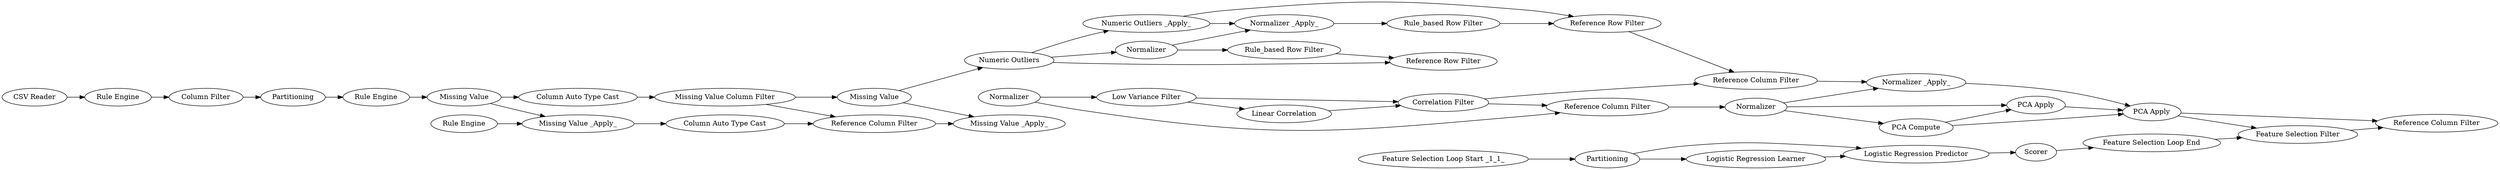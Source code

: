 digraph {
	"-2664431567216798362_799" [label=Normalizer]
	"7577382789407758480_2" [label="Feature Selection Loop End"]
	"7577382789407758480_56" [label=Scorer]
	"1554343287104081054_784" [label="Rule_based Row Filter"]
	"-2844173899139648830_83" [label="Column Auto Type Cast"]
	"1554343287104081054_774" [label=Normalizer]
	"-2664431567216798362_819" [label=Normalizer]
	"3165197138957353537_24" [label=Partitioning]
	"7577382789407758480_6" [label=Partitioning]
	"-2844173899139648830_80" [label="Column Auto Type Cast"]
	"1554343287104081054_778" [label="Normalizer _Apply_"]
	"270980940478863134_823" [label="Reference Column Filter"]
	"-2844173899139648830_64" [label="Missing Value _Apply_"]
	"-2664431567216798362_788" [label="Normalizer _Apply_"]
	"7577382789407758480_8" [label="Feature Selection Loop Start _1_1_"]
	"-2844173899139648830_63" [label="Rule Engine"]
	"-2664431567216798362_58" [label="PCA Apply"]
	"7577382789407758480_55" [label="Logistic Regression Learner"]
	"-2664431567216798362_62" [label="PCA Apply"]
	"-2844173899139648830_78" [label="Missing Value"]
	"3165197138957353537_26" [label="Column Filter"]
	"-2844173899139648830_72" [label="Reference Column Filter"]
	"-2664431567216798362_53" [label="Low Variance Filter"]
	"3165197138957353537_23" [label="Rule Engine"]
	"-2664431567216798362_55" [label="Correlation Filter"]
	"-2664431567216798362_200" [label="Linear Correlation"]
	"1554343287104081054_780" [label="Numeric Outliers _Apply_"]
	"-2664431567216798362_801" [label="Reference Column Filter"]
	"-2664431567216798362_57" [label="PCA Compute"]
	"7577382789407758480_54" [label="Logistic Regression Predictor"]
	"7577382789407758480_3" [label="Feature Selection Filter"]
	"270980940478863134_60" [label="CSV Reader"]
	"1554343287104081054_775" [label="Rule_based Row Filter"]
	"-2844173899139648830_73" [label="Missing Value _Apply_"]
	"1554343287104081054_66" [label="Numeric Outliers"]
	"-2844173899139648830_81" [label="Missing Value Column Filter"]
	"-2664431567216798362_61" [label="Reference Column Filter"]
	"-2844173899139648830_77" [label="Rule Engine"]
	"-2844173899139648830_82" [label="Missing Value"]
	"1554343287104081054_785" [label="Reference Row Filter"]
	"1554343287104081054_786" [label="Reference Row Filter"]
	"-2844173899139648830_72" -> "-2844173899139648830_73"
	"1554343287104081054_774" -> "1554343287104081054_778"
	"270980940478863134_60" -> "3165197138957353537_23"
	"-2664431567216798362_53" -> "-2664431567216798362_55"
	"1554343287104081054_775" -> "1554343287104081054_785"
	"1554343287104081054_66" -> "1554343287104081054_774"
	"7577382789407758480_8" -> "7577382789407758480_6"
	"-2664431567216798362_801" -> "-2664431567216798362_819"
	"1554343287104081054_66" -> "1554343287104081054_785"
	"1554343287104081054_780" -> "1554343287104081054_778"
	"-2844173899139648830_78" -> "-2844173899139648830_64"
	"-2844173899139648830_80" -> "-2844173899139648830_81"
	"-2664431567216798362_55" -> "-2664431567216798362_801"
	"-2664431567216798362_58" -> "-2664431567216798362_62"
	"-2844173899139648830_77" -> "-2844173899139648830_78"
	"-2664431567216798362_799" -> "-2664431567216798362_801"
	"-2664431567216798362_57" -> "-2664431567216798362_58"
	"-2844173899139648830_82" -> "-2844173899139648830_73"
	"1554343287104081054_784" -> "1554343287104081054_786"
	"-2664431567216798362_200" -> "-2664431567216798362_55"
	"-2664431567216798362_819" -> "-2664431567216798362_58"
	"7577382789407758480_6" -> "7577382789407758480_55"
	"-2664431567216798362_819" -> "-2664431567216798362_57"
	"3165197138957353537_23" -> "3165197138957353537_26"
	"-2664431567216798362_62" -> "270980940478863134_823"
	"7577382789407758480_56" -> "7577382789407758480_2"
	"3165197138957353537_24" -> "-2844173899139648830_77"
	"-2844173899139648830_78" -> "-2844173899139648830_80"
	"1554343287104081054_780" -> "1554343287104081054_786"
	"-2664431567216798362_788" -> "-2664431567216798362_62"
	"3165197138957353537_26" -> "3165197138957353537_24"
	"7577382789407758480_54" -> "7577382789407758480_56"
	"-2844173899139648830_83" -> "-2844173899139648830_72"
	"-2664431567216798362_62" -> "7577382789407758480_3"
	"-2664431567216798362_799" -> "-2664431567216798362_53"
	"-2664431567216798362_61" -> "-2664431567216798362_788"
	"-2844173899139648830_64" -> "-2844173899139648830_83"
	"7577382789407758480_3" -> "270980940478863134_823"
	"7577382789407758480_6" -> "7577382789407758480_54"
	"1554343287104081054_778" -> "1554343287104081054_784"
	"-2844173899139648830_82" -> "1554343287104081054_66"
	"-2844173899139648830_63" -> "-2844173899139648830_64"
	"1554343287104081054_774" -> "1554343287104081054_775"
	"-2664431567216798362_819" -> "-2664431567216798362_788"
	"-2664431567216798362_53" -> "-2664431567216798362_200"
	"7577382789407758480_2" -> "7577382789407758480_3"
	"7577382789407758480_55" -> "7577382789407758480_54"
	"1554343287104081054_66" -> "1554343287104081054_780"
	"1554343287104081054_786" -> "-2664431567216798362_61"
	"-2844173899139648830_81" -> "-2844173899139648830_82"
	"-2664431567216798362_57" -> "-2664431567216798362_62"
	"-2664431567216798362_55" -> "-2664431567216798362_61"
	"-2844173899139648830_81" -> "-2844173899139648830_72"
	rankdir=LR
}
